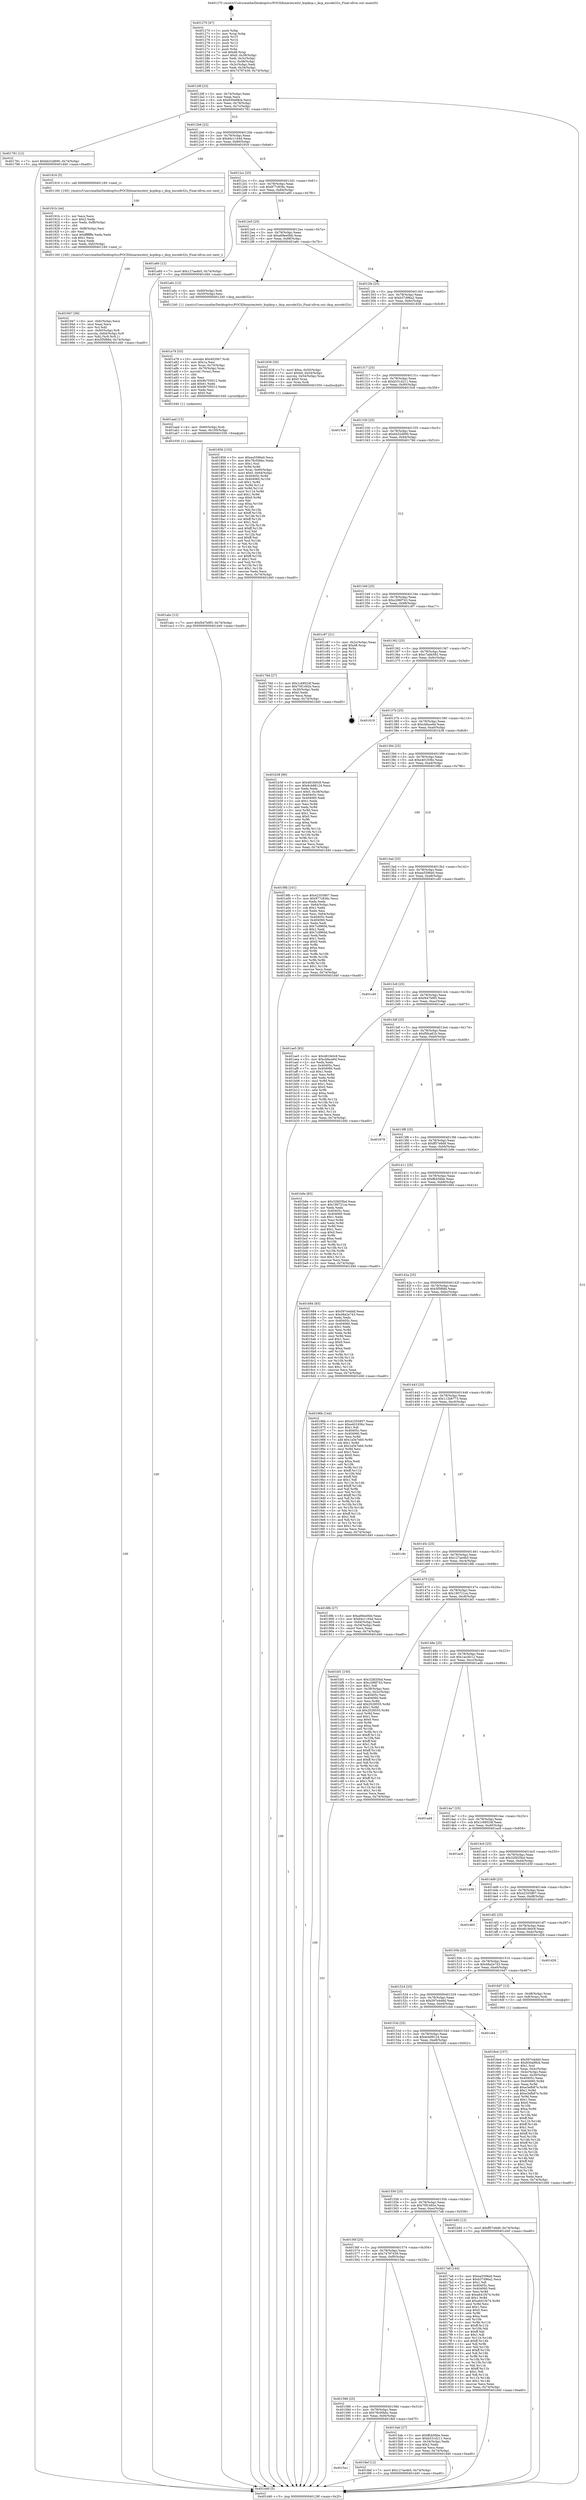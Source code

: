 digraph "0x401270" {
  label = "0x401270 (/mnt/c/Users/mathe/Desktop/tcc/POCII/binaries/extr_kcpikcp.c_ikcp_encode32u_Final-ollvm.out::main(0))"
  labelloc = "t"
  node[shape=record]

  Entry [label="",width=0.3,height=0.3,shape=circle,fillcolor=black,style=filled]
  "0x40129f" [label="{
     0x40129f [23]\l
     | [instrs]\l
     &nbsp;&nbsp;0x40129f \<+3\>: mov -0x74(%rbp),%eax\l
     &nbsp;&nbsp;0x4012a2 \<+2\>: mov %eax,%ecx\l
     &nbsp;&nbsp;0x4012a4 \<+6\>: sub $0x830a99cb,%ecx\l
     &nbsp;&nbsp;0x4012aa \<+3\>: mov %eax,-0x78(%rbp)\l
     &nbsp;&nbsp;0x4012ad \<+3\>: mov %ecx,-0x7c(%rbp)\l
     &nbsp;&nbsp;0x4012b0 \<+6\>: je 0000000000401781 \<main+0x511\>\l
  }"]
  "0x401781" [label="{
     0x401781 [12]\l
     | [instrs]\l
     &nbsp;&nbsp;0x401781 \<+7\>: movl $0xbb32d690,-0x74(%rbp)\l
     &nbsp;&nbsp;0x401788 \<+5\>: jmp 0000000000401d40 \<main+0xad0\>\l
  }"]
  "0x4012b6" [label="{
     0x4012b6 [22]\l
     | [instrs]\l
     &nbsp;&nbsp;0x4012b6 \<+5\>: jmp 00000000004012bb \<main+0x4b\>\l
     &nbsp;&nbsp;0x4012bb \<+3\>: mov -0x78(%rbp),%eax\l
     &nbsp;&nbsp;0x4012be \<+5\>: sub $0x84c1164d,%eax\l
     &nbsp;&nbsp;0x4012c3 \<+3\>: mov %eax,-0x80(%rbp)\l
     &nbsp;&nbsp;0x4012c6 \<+6\>: je 0000000000401916 \<main+0x6a6\>\l
  }"]
  Exit [label="",width=0.3,height=0.3,shape=circle,fillcolor=black,style=filled,peripheries=2]
  "0x401916" [label="{
     0x401916 [5]\l
     | [instrs]\l
     &nbsp;&nbsp;0x401916 \<+5\>: call 0000000000401160 \<next_i\>\l
     | [calls]\l
     &nbsp;&nbsp;0x401160 \{100\} (/mnt/c/Users/mathe/Desktop/tcc/POCII/binaries/extr_kcpikcp.c_ikcp_encode32u_Final-ollvm.out::next_i)\l
  }"]
  "0x4012cc" [label="{
     0x4012cc [25]\l
     | [instrs]\l
     &nbsp;&nbsp;0x4012cc \<+5\>: jmp 00000000004012d1 \<main+0x61\>\l
     &nbsp;&nbsp;0x4012d1 \<+3\>: mov -0x78(%rbp),%eax\l
     &nbsp;&nbsp;0x4012d4 \<+5\>: sub $0x977c836c,%eax\l
     &nbsp;&nbsp;0x4012d9 \<+6\>: mov %eax,-0x84(%rbp)\l
     &nbsp;&nbsp;0x4012df \<+6\>: je 0000000000401a60 \<main+0x7f0\>\l
  }"]
  "0x401abc" [label="{
     0x401abc [12]\l
     | [instrs]\l
     &nbsp;&nbsp;0x401abc \<+7\>: movl $0xf447b9f3,-0x74(%rbp)\l
     &nbsp;&nbsp;0x401ac3 \<+5\>: jmp 0000000000401d40 \<main+0xad0\>\l
  }"]
  "0x401a60" [label="{
     0x401a60 [12]\l
     | [instrs]\l
     &nbsp;&nbsp;0x401a60 \<+7\>: movl $0x127ae4b5,-0x74(%rbp)\l
     &nbsp;&nbsp;0x401a67 \<+5\>: jmp 0000000000401d40 \<main+0xad0\>\l
  }"]
  "0x4012e5" [label="{
     0x4012e5 [25]\l
     | [instrs]\l
     &nbsp;&nbsp;0x4012e5 \<+5\>: jmp 00000000004012ea \<main+0x7a\>\l
     &nbsp;&nbsp;0x4012ea \<+3\>: mov -0x78(%rbp),%eax\l
     &nbsp;&nbsp;0x4012ed \<+5\>: sub $0xa69ee0bb,%eax\l
     &nbsp;&nbsp;0x4012f2 \<+6\>: mov %eax,-0x88(%rbp)\l
     &nbsp;&nbsp;0x4012f8 \<+6\>: je 0000000000401a6c \<main+0x7fc\>\l
  }"]
  "0x401aad" [label="{
     0x401aad [15]\l
     | [instrs]\l
     &nbsp;&nbsp;0x401aad \<+4\>: mov -0x60(%rbp),%rdi\l
     &nbsp;&nbsp;0x401ab1 \<+6\>: mov %eax,-0x100(%rbp)\l
     &nbsp;&nbsp;0x401ab7 \<+5\>: call 0000000000401030 \<free@plt\>\l
     | [calls]\l
     &nbsp;&nbsp;0x401030 \{1\} (unknown)\l
  }"]
  "0x401a6c" [label="{
     0x401a6c [12]\l
     | [instrs]\l
     &nbsp;&nbsp;0x401a6c \<+4\>: mov -0x60(%rbp),%rdi\l
     &nbsp;&nbsp;0x401a70 \<+3\>: mov -0x50(%rbp),%esi\l
     &nbsp;&nbsp;0x401a73 \<+5\>: call 0000000000401240 \<ikcp_encode32u\>\l
     | [calls]\l
     &nbsp;&nbsp;0x401240 \{1\} (/mnt/c/Users/mathe/Desktop/tcc/POCII/binaries/extr_kcpikcp.c_ikcp_encode32u_Final-ollvm.out::ikcp_encode32u)\l
  }"]
  "0x4012fe" [label="{
     0x4012fe [25]\l
     | [instrs]\l
     &nbsp;&nbsp;0x4012fe \<+5\>: jmp 0000000000401303 \<main+0x93\>\l
     &nbsp;&nbsp;0x401303 \<+3\>: mov -0x78(%rbp),%eax\l
     &nbsp;&nbsp;0x401306 \<+5\>: sub $0xb37d96a2,%eax\l
     &nbsp;&nbsp;0x40130b \<+6\>: mov %eax,-0x8c(%rbp)\l
     &nbsp;&nbsp;0x401311 \<+6\>: je 0000000000401838 \<main+0x5c8\>\l
  }"]
  "0x401a78" [label="{
     0x401a78 [53]\l
     | [instrs]\l
     &nbsp;&nbsp;0x401a78 \<+10\>: movabs $0x4020b7,%rdi\l
     &nbsp;&nbsp;0x401a82 \<+5\>: mov $0x1a,%esi\l
     &nbsp;&nbsp;0x401a87 \<+4\>: mov %rax,-0x70(%rbp)\l
     &nbsp;&nbsp;0x401a8b \<+4\>: mov -0x70(%rbp),%rax\l
     &nbsp;&nbsp;0x401a8f \<+3\>: movsbl (%rax),%eax\l
     &nbsp;&nbsp;0x401a92 \<+1\>: cltd\l
     &nbsp;&nbsp;0x401a93 \<+2\>: idiv %esi\l
     &nbsp;&nbsp;0x401a95 \<+6\>: sub $0x9b705012,%edx\l
     &nbsp;&nbsp;0x401a9b \<+3\>: add $0x61,%edx\l
     &nbsp;&nbsp;0x401a9e \<+6\>: add $0x9b705012,%edx\l
     &nbsp;&nbsp;0x401aa4 \<+2\>: mov %edx,%esi\l
     &nbsp;&nbsp;0x401aa6 \<+2\>: mov $0x0,%al\l
     &nbsp;&nbsp;0x401aa8 \<+5\>: call 0000000000401040 \<printf@plt\>\l
     | [calls]\l
     &nbsp;&nbsp;0x401040 \{1\} (unknown)\l
  }"]
  "0x401838" [label="{
     0x401838 [30]\l
     | [instrs]\l
     &nbsp;&nbsp;0x401838 \<+7\>: movl $0xa,-0x50(%rbp)\l
     &nbsp;&nbsp;0x40183f \<+7\>: movl $0x64,-0x54(%rbp)\l
     &nbsp;&nbsp;0x401846 \<+4\>: movslq -0x54(%rbp),%rax\l
     &nbsp;&nbsp;0x40184a \<+4\>: shl $0x0,%rax\l
     &nbsp;&nbsp;0x40184e \<+3\>: mov %rax,%rdi\l
     &nbsp;&nbsp;0x401851 \<+5\>: call 0000000000401050 \<malloc@plt\>\l
     | [calls]\l
     &nbsp;&nbsp;0x401050 \{1\} (unknown)\l
  }"]
  "0x401317" [label="{
     0x401317 [25]\l
     | [instrs]\l
     &nbsp;&nbsp;0x401317 \<+5\>: jmp 000000000040131c \<main+0xac\>\l
     &nbsp;&nbsp;0x40131c \<+3\>: mov -0x78(%rbp),%eax\l
     &nbsp;&nbsp;0x40131f \<+5\>: sub $0xb531d211,%eax\l
     &nbsp;&nbsp;0x401324 \<+6\>: mov %eax,-0x90(%rbp)\l
     &nbsp;&nbsp;0x40132a \<+6\>: je 00000000004015c6 \<main+0x356\>\l
  }"]
  "0x401947" [label="{
     0x401947 [36]\l
     | [instrs]\l
     &nbsp;&nbsp;0x401947 \<+6\>: mov -0xfc(%rbp),%ecx\l
     &nbsp;&nbsp;0x40194d \<+3\>: imul %eax,%ecx\l
     &nbsp;&nbsp;0x401950 \<+3\>: mov %cl,%dil\l
     &nbsp;&nbsp;0x401953 \<+4\>: mov -0x60(%rbp),%r8\l
     &nbsp;&nbsp;0x401957 \<+4\>: movslq -0x64(%rbp),%r9\l
     &nbsp;&nbsp;0x40195b \<+4\>: mov %dil,(%r8,%r9,1)\l
     &nbsp;&nbsp;0x40195f \<+7\>: movl $0x5f5f68d,-0x74(%rbp)\l
     &nbsp;&nbsp;0x401966 \<+5\>: jmp 0000000000401d40 \<main+0xad0\>\l
  }"]
  "0x4015c6" [label="{
     0x4015c6\l
  }", style=dashed]
  "0x401330" [label="{
     0x401330 [25]\l
     | [instrs]\l
     &nbsp;&nbsp;0x401330 \<+5\>: jmp 0000000000401335 \<main+0xc5\>\l
     &nbsp;&nbsp;0x401335 \<+3\>: mov -0x78(%rbp),%eax\l
     &nbsp;&nbsp;0x401338 \<+5\>: sub $0xbb32d690,%eax\l
     &nbsp;&nbsp;0x40133d \<+6\>: mov %eax,-0x94(%rbp)\l
     &nbsp;&nbsp;0x401343 \<+6\>: je 000000000040178d \<main+0x51d\>\l
  }"]
  "0x40191b" [label="{
     0x40191b [44]\l
     | [instrs]\l
     &nbsp;&nbsp;0x40191b \<+2\>: xor %ecx,%ecx\l
     &nbsp;&nbsp;0x40191d \<+5\>: mov $0x2,%edx\l
     &nbsp;&nbsp;0x401922 \<+6\>: mov %edx,-0xf8(%rbp)\l
     &nbsp;&nbsp;0x401928 \<+1\>: cltd\l
     &nbsp;&nbsp;0x401929 \<+6\>: mov -0xf8(%rbp),%esi\l
     &nbsp;&nbsp;0x40192f \<+2\>: idiv %esi\l
     &nbsp;&nbsp;0x401931 \<+6\>: imul $0xfffffffe,%edx,%edx\l
     &nbsp;&nbsp;0x401937 \<+3\>: sub $0x1,%ecx\l
     &nbsp;&nbsp;0x40193a \<+2\>: sub %ecx,%edx\l
     &nbsp;&nbsp;0x40193c \<+6\>: mov %edx,-0xfc(%rbp)\l
     &nbsp;&nbsp;0x401942 \<+5\>: call 0000000000401160 \<next_i\>\l
     | [calls]\l
     &nbsp;&nbsp;0x401160 \{100\} (/mnt/c/Users/mathe/Desktop/tcc/POCII/binaries/extr_kcpikcp.c_ikcp_encode32u_Final-ollvm.out::next_i)\l
  }"]
  "0x40178d" [label="{
     0x40178d [27]\l
     | [instrs]\l
     &nbsp;&nbsp;0x40178d \<+5\>: mov $0x1c68024f,%eax\l
     &nbsp;&nbsp;0x401792 \<+5\>: mov $0x70f1492e,%ecx\l
     &nbsp;&nbsp;0x401797 \<+3\>: mov -0x30(%rbp),%edx\l
     &nbsp;&nbsp;0x40179a \<+3\>: cmp $0x0,%edx\l
     &nbsp;&nbsp;0x40179d \<+3\>: cmove %ecx,%eax\l
     &nbsp;&nbsp;0x4017a0 \<+3\>: mov %eax,-0x74(%rbp)\l
     &nbsp;&nbsp;0x4017a3 \<+5\>: jmp 0000000000401d40 \<main+0xad0\>\l
  }"]
  "0x401349" [label="{
     0x401349 [25]\l
     | [instrs]\l
     &nbsp;&nbsp;0x401349 \<+5\>: jmp 000000000040134e \<main+0xde\>\l
     &nbsp;&nbsp;0x40134e \<+3\>: mov -0x78(%rbp),%eax\l
     &nbsp;&nbsp;0x401351 \<+5\>: sub $0xc286f743,%eax\l
     &nbsp;&nbsp;0x401356 \<+6\>: mov %eax,-0x98(%rbp)\l
     &nbsp;&nbsp;0x40135c \<+6\>: je 0000000000401c87 \<main+0xa17\>\l
  }"]
  "0x4015a1" [label="{
     0x4015a1\l
  }", style=dashed]
  "0x401c87" [label="{
     0x401c87 [21]\l
     | [instrs]\l
     &nbsp;&nbsp;0x401c87 \<+3\>: mov -0x2c(%rbp),%eax\l
     &nbsp;&nbsp;0x401c8a \<+7\>: add $0xd8,%rsp\l
     &nbsp;&nbsp;0x401c91 \<+1\>: pop %rbx\l
     &nbsp;&nbsp;0x401c92 \<+2\>: pop %r12\l
     &nbsp;&nbsp;0x401c94 \<+2\>: pop %r13\l
     &nbsp;&nbsp;0x401c96 \<+2\>: pop %r14\l
     &nbsp;&nbsp;0x401c98 \<+2\>: pop %r15\l
     &nbsp;&nbsp;0x401c9a \<+1\>: pop %rbp\l
     &nbsp;&nbsp;0x401c9b \<+1\>: ret\l
  }"]
  "0x401362" [label="{
     0x401362 [25]\l
     | [instrs]\l
     &nbsp;&nbsp;0x401362 \<+5\>: jmp 0000000000401367 \<main+0xf7\>\l
     &nbsp;&nbsp;0x401367 \<+3\>: mov -0x78(%rbp),%eax\l
     &nbsp;&nbsp;0x40136a \<+5\>: sub $0xc7abb592,%eax\l
     &nbsp;&nbsp;0x40136f \<+6\>: mov %eax,-0x9c(%rbp)\l
     &nbsp;&nbsp;0x401375 \<+6\>: je 0000000000401619 \<main+0x3a9\>\l
  }"]
  "0x4018ef" [label="{
     0x4018ef [12]\l
     | [instrs]\l
     &nbsp;&nbsp;0x4018ef \<+7\>: movl $0x127ae4b5,-0x74(%rbp)\l
     &nbsp;&nbsp;0x4018f6 \<+5\>: jmp 0000000000401d40 \<main+0xad0\>\l
  }"]
  "0x401619" [label="{
     0x401619\l
  }", style=dashed]
  "0x40137b" [label="{
     0x40137b [25]\l
     | [instrs]\l
     &nbsp;&nbsp;0x40137b \<+5\>: jmp 0000000000401380 \<main+0x110\>\l
     &nbsp;&nbsp;0x401380 \<+3\>: mov -0x78(%rbp),%eax\l
     &nbsp;&nbsp;0x401383 \<+5\>: sub $0xcbface6d,%eax\l
     &nbsp;&nbsp;0x401388 \<+6\>: mov %eax,-0xa0(%rbp)\l
     &nbsp;&nbsp;0x40138e \<+6\>: je 0000000000401b38 \<main+0x8c8\>\l
  }"]
  "0x401856" [label="{
     0x401856 [153]\l
     | [instrs]\l
     &nbsp;&nbsp;0x401856 \<+5\>: mov $0xea5596a0,%ecx\l
     &nbsp;&nbsp;0x40185b \<+5\>: mov $0x78c00bbc,%edx\l
     &nbsp;&nbsp;0x401860 \<+3\>: mov $0x1,%sil\l
     &nbsp;&nbsp;0x401863 \<+3\>: xor %r8d,%r8d\l
     &nbsp;&nbsp;0x401866 \<+4\>: mov %rax,-0x60(%rbp)\l
     &nbsp;&nbsp;0x40186a \<+7\>: movl $0x0,-0x64(%rbp)\l
     &nbsp;&nbsp;0x401871 \<+8\>: mov 0x40405c,%r9d\l
     &nbsp;&nbsp;0x401879 \<+8\>: mov 0x404060,%r10d\l
     &nbsp;&nbsp;0x401881 \<+4\>: sub $0x1,%r8d\l
     &nbsp;&nbsp;0x401885 \<+3\>: mov %r9d,%r11d\l
     &nbsp;&nbsp;0x401888 \<+3\>: add %r8d,%r11d\l
     &nbsp;&nbsp;0x40188b \<+4\>: imul %r11d,%r9d\l
     &nbsp;&nbsp;0x40188f \<+4\>: and $0x1,%r9d\l
     &nbsp;&nbsp;0x401893 \<+4\>: cmp $0x0,%r9d\l
     &nbsp;&nbsp;0x401897 \<+3\>: sete %bl\l
     &nbsp;&nbsp;0x40189a \<+4\>: cmp $0xa,%r10d\l
     &nbsp;&nbsp;0x40189e \<+4\>: setl %r14b\l
     &nbsp;&nbsp;0x4018a2 \<+3\>: mov %bl,%r15b\l
     &nbsp;&nbsp;0x4018a5 \<+4\>: xor $0xff,%r15b\l
     &nbsp;&nbsp;0x4018a9 \<+3\>: mov %r14b,%r12b\l
     &nbsp;&nbsp;0x4018ac \<+4\>: xor $0xff,%r12b\l
     &nbsp;&nbsp;0x4018b0 \<+4\>: xor $0x1,%sil\l
     &nbsp;&nbsp;0x4018b4 \<+3\>: mov %r15b,%r13b\l
     &nbsp;&nbsp;0x4018b7 \<+4\>: and $0xff,%r13b\l
     &nbsp;&nbsp;0x4018bb \<+3\>: and %sil,%bl\l
     &nbsp;&nbsp;0x4018be \<+3\>: mov %r12b,%al\l
     &nbsp;&nbsp;0x4018c1 \<+2\>: and $0xff,%al\l
     &nbsp;&nbsp;0x4018c3 \<+3\>: and %sil,%r14b\l
     &nbsp;&nbsp;0x4018c6 \<+3\>: or %bl,%r13b\l
     &nbsp;&nbsp;0x4018c9 \<+3\>: or %r14b,%al\l
     &nbsp;&nbsp;0x4018cc \<+3\>: xor %al,%r13b\l
     &nbsp;&nbsp;0x4018cf \<+3\>: or %r12b,%r15b\l
     &nbsp;&nbsp;0x4018d2 \<+4\>: xor $0xff,%r15b\l
     &nbsp;&nbsp;0x4018d6 \<+4\>: or $0x1,%sil\l
     &nbsp;&nbsp;0x4018da \<+3\>: and %sil,%r15b\l
     &nbsp;&nbsp;0x4018dd \<+3\>: or %r15b,%r13b\l
     &nbsp;&nbsp;0x4018e0 \<+4\>: test $0x1,%r13b\l
     &nbsp;&nbsp;0x4018e4 \<+3\>: cmovne %edx,%ecx\l
     &nbsp;&nbsp;0x4018e7 \<+3\>: mov %ecx,-0x74(%rbp)\l
     &nbsp;&nbsp;0x4018ea \<+5\>: jmp 0000000000401d40 \<main+0xad0\>\l
  }"]
  "0x401b38" [label="{
     0x401b38 [90]\l
     | [instrs]\l
     &nbsp;&nbsp;0x401b38 \<+5\>: mov $0x481fe0c8,%eax\l
     &nbsp;&nbsp;0x401b3d \<+5\>: mov $0x6cb88124,%ecx\l
     &nbsp;&nbsp;0x401b42 \<+2\>: xor %edx,%edx\l
     &nbsp;&nbsp;0x401b44 \<+7\>: movl $0x0,-0x38(%rbp)\l
     &nbsp;&nbsp;0x401b4b \<+7\>: mov 0x40405c,%esi\l
     &nbsp;&nbsp;0x401b52 \<+7\>: mov 0x404060,%edi\l
     &nbsp;&nbsp;0x401b59 \<+3\>: sub $0x1,%edx\l
     &nbsp;&nbsp;0x401b5c \<+3\>: mov %esi,%r8d\l
     &nbsp;&nbsp;0x401b5f \<+3\>: add %edx,%r8d\l
     &nbsp;&nbsp;0x401b62 \<+4\>: imul %r8d,%esi\l
     &nbsp;&nbsp;0x401b66 \<+3\>: and $0x1,%esi\l
     &nbsp;&nbsp;0x401b69 \<+3\>: cmp $0x0,%esi\l
     &nbsp;&nbsp;0x401b6c \<+4\>: sete %r9b\l
     &nbsp;&nbsp;0x401b70 \<+3\>: cmp $0xa,%edi\l
     &nbsp;&nbsp;0x401b73 \<+4\>: setl %r10b\l
     &nbsp;&nbsp;0x401b77 \<+3\>: mov %r9b,%r11b\l
     &nbsp;&nbsp;0x401b7a \<+3\>: and %r10b,%r11b\l
     &nbsp;&nbsp;0x401b7d \<+3\>: xor %r10b,%r9b\l
     &nbsp;&nbsp;0x401b80 \<+3\>: or %r9b,%r11b\l
     &nbsp;&nbsp;0x401b83 \<+4\>: test $0x1,%r11b\l
     &nbsp;&nbsp;0x401b87 \<+3\>: cmovne %ecx,%eax\l
     &nbsp;&nbsp;0x401b8a \<+3\>: mov %eax,-0x74(%rbp)\l
     &nbsp;&nbsp;0x401b8d \<+5\>: jmp 0000000000401d40 \<main+0xad0\>\l
  }"]
  "0x401394" [label="{
     0x401394 [25]\l
     | [instrs]\l
     &nbsp;&nbsp;0x401394 \<+5\>: jmp 0000000000401399 \<main+0x129\>\l
     &nbsp;&nbsp;0x401399 \<+3\>: mov -0x78(%rbp),%eax\l
     &nbsp;&nbsp;0x40139c \<+5\>: sub $0xe401936c,%eax\l
     &nbsp;&nbsp;0x4013a1 \<+6\>: mov %eax,-0xa4(%rbp)\l
     &nbsp;&nbsp;0x4013a7 \<+6\>: je 00000000004019fb \<main+0x78b\>\l
  }"]
  "0x4016e4" [label="{
     0x4016e4 [157]\l
     | [instrs]\l
     &nbsp;&nbsp;0x4016e4 \<+5\>: mov $0x597e4ddd,%ecx\l
     &nbsp;&nbsp;0x4016e9 \<+5\>: mov $0x830a99cb,%edx\l
     &nbsp;&nbsp;0x4016ee \<+3\>: mov $0x1,%sil\l
     &nbsp;&nbsp;0x4016f1 \<+3\>: mov %eax,-0x4c(%rbp)\l
     &nbsp;&nbsp;0x4016f4 \<+3\>: mov -0x4c(%rbp),%eax\l
     &nbsp;&nbsp;0x4016f7 \<+3\>: mov %eax,-0x30(%rbp)\l
     &nbsp;&nbsp;0x4016fa \<+7\>: mov 0x40405c,%eax\l
     &nbsp;&nbsp;0x401701 \<+8\>: mov 0x404060,%r8d\l
     &nbsp;&nbsp;0x401709 \<+3\>: mov %eax,%r9d\l
     &nbsp;&nbsp;0x40170c \<+7\>: add $0xe3efb87e,%r9d\l
     &nbsp;&nbsp;0x401713 \<+4\>: sub $0x1,%r9d\l
     &nbsp;&nbsp;0x401717 \<+7\>: sub $0xe3efb87e,%r9d\l
     &nbsp;&nbsp;0x40171e \<+4\>: imul %r9d,%eax\l
     &nbsp;&nbsp;0x401722 \<+3\>: and $0x1,%eax\l
     &nbsp;&nbsp;0x401725 \<+3\>: cmp $0x0,%eax\l
     &nbsp;&nbsp;0x401728 \<+4\>: sete %r10b\l
     &nbsp;&nbsp;0x40172c \<+4\>: cmp $0xa,%r8d\l
     &nbsp;&nbsp;0x401730 \<+4\>: setl %r11b\l
     &nbsp;&nbsp;0x401734 \<+3\>: mov %r10b,%bl\l
     &nbsp;&nbsp;0x401737 \<+3\>: xor $0xff,%bl\l
     &nbsp;&nbsp;0x40173a \<+3\>: mov %r11b,%r14b\l
     &nbsp;&nbsp;0x40173d \<+4\>: xor $0xff,%r14b\l
     &nbsp;&nbsp;0x401741 \<+4\>: xor $0x1,%sil\l
     &nbsp;&nbsp;0x401745 \<+3\>: mov %bl,%r15b\l
     &nbsp;&nbsp;0x401748 \<+4\>: and $0xff,%r15b\l
     &nbsp;&nbsp;0x40174c \<+3\>: and %sil,%r10b\l
     &nbsp;&nbsp;0x40174f \<+3\>: mov %r14b,%r12b\l
     &nbsp;&nbsp;0x401752 \<+4\>: and $0xff,%r12b\l
     &nbsp;&nbsp;0x401756 \<+3\>: and %sil,%r11b\l
     &nbsp;&nbsp;0x401759 \<+3\>: or %r10b,%r15b\l
     &nbsp;&nbsp;0x40175c \<+3\>: or %r11b,%r12b\l
     &nbsp;&nbsp;0x40175f \<+3\>: xor %r12b,%r15b\l
     &nbsp;&nbsp;0x401762 \<+3\>: or %r14b,%bl\l
     &nbsp;&nbsp;0x401765 \<+3\>: xor $0xff,%bl\l
     &nbsp;&nbsp;0x401768 \<+4\>: or $0x1,%sil\l
     &nbsp;&nbsp;0x40176c \<+3\>: and %sil,%bl\l
     &nbsp;&nbsp;0x40176f \<+3\>: or %bl,%r15b\l
     &nbsp;&nbsp;0x401772 \<+4\>: test $0x1,%r15b\l
     &nbsp;&nbsp;0x401776 \<+3\>: cmovne %edx,%ecx\l
     &nbsp;&nbsp;0x401779 \<+3\>: mov %ecx,-0x74(%rbp)\l
     &nbsp;&nbsp;0x40177c \<+5\>: jmp 0000000000401d40 \<main+0xad0\>\l
  }"]
  "0x4019fb" [label="{
     0x4019fb [101]\l
     | [instrs]\l
     &nbsp;&nbsp;0x4019fb \<+5\>: mov $0x42355807,%eax\l
     &nbsp;&nbsp;0x401a00 \<+5\>: mov $0x977c836c,%ecx\l
     &nbsp;&nbsp;0x401a05 \<+2\>: xor %edx,%edx\l
     &nbsp;&nbsp;0x401a07 \<+3\>: mov -0x64(%rbp),%esi\l
     &nbsp;&nbsp;0x401a0a \<+3\>: sub $0x1,%edx\l
     &nbsp;&nbsp;0x401a0d \<+2\>: sub %edx,%esi\l
     &nbsp;&nbsp;0x401a0f \<+3\>: mov %esi,-0x64(%rbp)\l
     &nbsp;&nbsp;0x401a12 \<+7\>: mov 0x40405c,%edx\l
     &nbsp;&nbsp;0x401a19 \<+7\>: mov 0x404060,%esi\l
     &nbsp;&nbsp;0x401a20 \<+2\>: mov %edx,%edi\l
     &nbsp;&nbsp;0x401a22 \<+6\>: sub $0x7cd960d,%edi\l
     &nbsp;&nbsp;0x401a28 \<+3\>: sub $0x1,%edi\l
     &nbsp;&nbsp;0x401a2b \<+6\>: add $0x7cd960d,%edi\l
     &nbsp;&nbsp;0x401a31 \<+3\>: imul %edi,%edx\l
     &nbsp;&nbsp;0x401a34 \<+3\>: and $0x1,%edx\l
     &nbsp;&nbsp;0x401a37 \<+3\>: cmp $0x0,%edx\l
     &nbsp;&nbsp;0x401a3a \<+4\>: sete %r8b\l
     &nbsp;&nbsp;0x401a3e \<+3\>: cmp $0xa,%esi\l
     &nbsp;&nbsp;0x401a41 \<+4\>: setl %r9b\l
     &nbsp;&nbsp;0x401a45 \<+3\>: mov %r8b,%r10b\l
     &nbsp;&nbsp;0x401a48 \<+3\>: and %r9b,%r10b\l
     &nbsp;&nbsp;0x401a4b \<+3\>: xor %r9b,%r8b\l
     &nbsp;&nbsp;0x401a4e \<+3\>: or %r8b,%r10b\l
     &nbsp;&nbsp;0x401a51 \<+4\>: test $0x1,%r10b\l
     &nbsp;&nbsp;0x401a55 \<+3\>: cmovne %ecx,%eax\l
     &nbsp;&nbsp;0x401a58 \<+3\>: mov %eax,-0x74(%rbp)\l
     &nbsp;&nbsp;0x401a5b \<+5\>: jmp 0000000000401d40 \<main+0xad0\>\l
  }"]
  "0x4013ad" [label="{
     0x4013ad [25]\l
     | [instrs]\l
     &nbsp;&nbsp;0x4013ad \<+5\>: jmp 00000000004013b2 \<main+0x142\>\l
     &nbsp;&nbsp;0x4013b2 \<+3\>: mov -0x78(%rbp),%eax\l
     &nbsp;&nbsp;0x4013b5 \<+5\>: sub $0xea5596a0,%eax\l
     &nbsp;&nbsp;0x4013ba \<+6\>: mov %eax,-0xa8(%rbp)\l
     &nbsp;&nbsp;0x4013c0 \<+6\>: je 0000000000401cd0 \<main+0xa60\>\l
  }"]
  "0x401270" [label="{
     0x401270 [47]\l
     | [instrs]\l
     &nbsp;&nbsp;0x401270 \<+1\>: push %rbp\l
     &nbsp;&nbsp;0x401271 \<+3\>: mov %rsp,%rbp\l
     &nbsp;&nbsp;0x401274 \<+2\>: push %r15\l
     &nbsp;&nbsp;0x401276 \<+2\>: push %r14\l
     &nbsp;&nbsp;0x401278 \<+2\>: push %r13\l
     &nbsp;&nbsp;0x40127a \<+2\>: push %r12\l
     &nbsp;&nbsp;0x40127c \<+1\>: push %rbx\l
     &nbsp;&nbsp;0x40127d \<+7\>: sub $0xd8,%rsp\l
     &nbsp;&nbsp;0x401284 \<+7\>: movl $0x0,-0x38(%rbp)\l
     &nbsp;&nbsp;0x40128b \<+3\>: mov %edi,-0x3c(%rbp)\l
     &nbsp;&nbsp;0x40128e \<+4\>: mov %rsi,-0x48(%rbp)\l
     &nbsp;&nbsp;0x401292 \<+3\>: mov -0x3c(%rbp),%edi\l
     &nbsp;&nbsp;0x401295 \<+3\>: mov %edi,-0x34(%rbp)\l
     &nbsp;&nbsp;0x401298 \<+7\>: movl $0x74797439,-0x74(%rbp)\l
  }"]
  "0x401cd0" [label="{
     0x401cd0\l
  }", style=dashed]
  "0x4013c6" [label="{
     0x4013c6 [25]\l
     | [instrs]\l
     &nbsp;&nbsp;0x4013c6 \<+5\>: jmp 00000000004013cb \<main+0x15b\>\l
     &nbsp;&nbsp;0x4013cb \<+3\>: mov -0x78(%rbp),%eax\l
     &nbsp;&nbsp;0x4013ce \<+5\>: sub $0xf447b9f3,%eax\l
     &nbsp;&nbsp;0x4013d3 \<+6\>: mov %eax,-0xac(%rbp)\l
     &nbsp;&nbsp;0x4013d9 \<+6\>: je 0000000000401ae5 \<main+0x875\>\l
  }"]
  "0x401d40" [label="{
     0x401d40 [5]\l
     | [instrs]\l
     &nbsp;&nbsp;0x401d40 \<+5\>: jmp 000000000040129f \<main+0x2f\>\l
  }"]
  "0x401ae5" [label="{
     0x401ae5 [83]\l
     | [instrs]\l
     &nbsp;&nbsp;0x401ae5 \<+5\>: mov $0x481fe0c8,%eax\l
     &nbsp;&nbsp;0x401aea \<+5\>: mov $0xcbface6d,%ecx\l
     &nbsp;&nbsp;0x401aef \<+2\>: xor %edx,%edx\l
     &nbsp;&nbsp;0x401af1 \<+7\>: mov 0x40405c,%esi\l
     &nbsp;&nbsp;0x401af8 \<+7\>: mov 0x404060,%edi\l
     &nbsp;&nbsp;0x401aff \<+3\>: sub $0x1,%edx\l
     &nbsp;&nbsp;0x401b02 \<+3\>: mov %esi,%r8d\l
     &nbsp;&nbsp;0x401b05 \<+3\>: add %edx,%r8d\l
     &nbsp;&nbsp;0x401b08 \<+4\>: imul %r8d,%esi\l
     &nbsp;&nbsp;0x401b0c \<+3\>: and $0x1,%esi\l
     &nbsp;&nbsp;0x401b0f \<+3\>: cmp $0x0,%esi\l
     &nbsp;&nbsp;0x401b12 \<+4\>: sete %r9b\l
     &nbsp;&nbsp;0x401b16 \<+3\>: cmp $0xa,%edi\l
     &nbsp;&nbsp;0x401b19 \<+4\>: setl %r10b\l
     &nbsp;&nbsp;0x401b1d \<+3\>: mov %r9b,%r11b\l
     &nbsp;&nbsp;0x401b20 \<+3\>: and %r10b,%r11b\l
     &nbsp;&nbsp;0x401b23 \<+3\>: xor %r10b,%r9b\l
     &nbsp;&nbsp;0x401b26 \<+3\>: or %r9b,%r11b\l
     &nbsp;&nbsp;0x401b29 \<+4\>: test $0x1,%r11b\l
     &nbsp;&nbsp;0x401b2d \<+3\>: cmovne %ecx,%eax\l
     &nbsp;&nbsp;0x401b30 \<+3\>: mov %eax,-0x74(%rbp)\l
     &nbsp;&nbsp;0x401b33 \<+5\>: jmp 0000000000401d40 \<main+0xad0\>\l
  }"]
  "0x4013df" [label="{
     0x4013df [25]\l
     | [instrs]\l
     &nbsp;&nbsp;0x4013df \<+5\>: jmp 00000000004013e4 \<main+0x174\>\l
     &nbsp;&nbsp;0x4013e4 \<+3\>: mov -0x78(%rbp),%eax\l
     &nbsp;&nbsp;0x4013e7 \<+5\>: sub $0xf5fca81b,%eax\l
     &nbsp;&nbsp;0x4013ec \<+6\>: mov %eax,-0xb0(%rbp)\l
     &nbsp;&nbsp;0x4013f2 \<+6\>: je 0000000000401678 \<main+0x408\>\l
  }"]
  "0x401588" [label="{
     0x401588 [25]\l
     | [instrs]\l
     &nbsp;&nbsp;0x401588 \<+5\>: jmp 000000000040158d \<main+0x31d\>\l
     &nbsp;&nbsp;0x40158d \<+3\>: mov -0x78(%rbp),%eax\l
     &nbsp;&nbsp;0x401590 \<+5\>: sub $0x78c00bbc,%eax\l
     &nbsp;&nbsp;0x401595 \<+6\>: mov %eax,-0xf4(%rbp)\l
     &nbsp;&nbsp;0x40159b \<+6\>: je 00000000004018ef \<main+0x67f\>\l
  }"]
  "0x401678" [label="{
     0x401678\l
  }", style=dashed]
  "0x4013f8" [label="{
     0x4013f8 [25]\l
     | [instrs]\l
     &nbsp;&nbsp;0x4013f8 \<+5\>: jmp 00000000004013fd \<main+0x18d\>\l
     &nbsp;&nbsp;0x4013fd \<+3\>: mov -0x78(%rbp),%eax\l
     &nbsp;&nbsp;0x401400 \<+5\>: sub $0xff57e9d9,%eax\l
     &nbsp;&nbsp;0x401405 \<+6\>: mov %eax,-0xb4(%rbp)\l
     &nbsp;&nbsp;0x40140b \<+6\>: je 0000000000401b9e \<main+0x92e\>\l
  }"]
  "0x4015ab" [label="{
     0x4015ab [27]\l
     | [instrs]\l
     &nbsp;&nbsp;0x4015ab \<+5\>: mov $0xffcb56be,%eax\l
     &nbsp;&nbsp;0x4015b0 \<+5\>: mov $0xb531d211,%ecx\l
     &nbsp;&nbsp;0x4015b5 \<+3\>: mov -0x34(%rbp),%edx\l
     &nbsp;&nbsp;0x4015b8 \<+3\>: cmp $0x2,%edx\l
     &nbsp;&nbsp;0x4015bb \<+3\>: cmovne %ecx,%eax\l
     &nbsp;&nbsp;0x4015be \<+3\>: mov %eax,-0x74(%rbp)\l
     &nbsp;&nbsp;0x4015c1 \<+5\>: jmp 0000000000401d40 \<main+0xad0\>\l
  }"]
  "0x401b9e" [label="{
     0x401b9e [83]\l
     | [instrs]\l
     &nbsp;&nbsp;0x401b9e \<+5\>: mov $0x32fd35bd,%eax\l
     &nbsp;&nbsp;0x401ba3 \<+5\>: mov $0x190721ce,%ecx\l
     &nbsp;&nbsp;0x401ba8 \<+2\>: xor %edx,%edx\l
     &nbsp;&nbsp;0x401baa \<+7\>: mov 0x40405c,%esi\l
     &nbsp;&nbsp;0x401bb1 \<+7\>: mov 0x404060,%edi\l
     &nbsp;&nbsp;0x401bb8 \<+3\>: sub $0x1,%edx\l
     &nbsp;&nbsp;0x401bbb \<+3\>: mov %esi,%r8d\l
     &nbsp;&nbsp;0x401bbe \<+3\>: add %edx,%r8d\l
     &nbsp;&nbsp;0x401bc1 \<+4\>: imul %r8d,%esi\l
     &nbsp;&nbsp;0x401bc5 \<+3\>: and $0x1,%esi\l
     &nbsp;&nbsp;0x401bc8 \<+3\>: cmp $0x0,%esi\l
     &nbsp;&nbsp;0x401bcb \<+4\>: sete %r9b\l
     &nbsp;&nbsp;0x401bcf \<+3\>: cmp $0xa,%edi\l
     &nbsp;&nbsp;0x401bd2 \<+4\>: setl %r10b\l
     &nbsp;&nbsp;0x401bd6 \<+3\>: mov %r9b,%r11b\l
     &nbsp;&nbsp;0x401bd9 \<+3\>: and %r10b,%r11b\l
     &nbsp;&nbsp;0x401bdc \<+3\>: xor %r10b,%r9b\l
     &nbsp;&nbsp;0x401bdf \<+3\>: or %r9b,%r11b\l
     &nbsp;&nbsp;0x401be2 \<+4\>: test $0x1,%r11b\l
     &nbsp;&nbsp;0x401be6 \<+3\>: cmovne %ecx,%eax\l
     &nbsp;&nbsp;0x401be9 \<+3\>: mov %eax,-0x74(%rbp)\l
     &nbsp;&nbsp;0x401bec \<+5\>: jmp 0000000000401d40 \<main+0xad0\>\l
  }"]
  "0x401411" [label="{
     0x401411 [25]\l
     | [instrs]\l
     &nbsp;&nbsp;0x401411 \<+5\>: jmp 0000000000401416 \<main+0x1a6\>\l
     &nbsp;&nbsp;0x401416 \<+3\>: mov -0x78(%rbp),%eax\l
     &nbsp;&nbsp;0x401419 \<+5\>: sub $0xffcb56be,%eax\l
     &nbsp;&nbsp;0x40141e \<+6\>: mov %eax,-0xb8(%rbp)\l
     &nbsp;&nbsp;0x401424 \<+6\>: je 0000000000401684 \<main+0x414\>\l
  }"]
  "0x40156f" [label="{
     0x40156f [25]\l
     | [instrs]\l
     &nbsp;&nbsp;0x40156f \<+5\>: jmp 0000000000401574 \<main+0x304\>\l
     &nbsp;&nbsp;0x401574 \<+3\>: mov -0x78(%rbp),%eax\l
     &nbsp;&nbsp;0x401577 \<+5\>: sub $0x74797439,%eax\l
     &nbsp;&nbsp;0x40157c \<+6\>: mov %eax,-0xf0(%rbp)\l
     &nbsp;&nbsp;0x401582 \<+6\>: je 00000000004015ab \<main+0x33b\>\l
  }"]
  "0x401684" [label="{
     0x401684 [83]\l
     | [instrs]\l
     &nbsp;&nbsp;0x401684 \<+5\>: mov $0x597e4ddd,%eax\l
     &nbsp;&nbsp;0x401689 \<+5\>: mov $0x48a2e743,%ecx\l
     &nbsp;&nbsp;0x40168e \<+2\>: xor %edx,%edx\l
     &nbsp;&nbsp;0x401690 \<+7\>: mov 0x40405c,%esi\l
     &nbsp;&nbsp;0x401697 \<+7\>: mov 0x404060,%edi\l
     &nbsp;&nbsp;0x40169e \<+3\>: sub $0x1,%edx\l
     &nbsp;&nbsp;0x4016a1 \<+3\>: mov %esi,%r8d\l
     &nbsp;&nbsp;0x4016a4 \<+3\>: add %edx,%r8d\l
     &nbsp;&nbsp;0x4016a7 \<+4\>: imul %r8d,%esi\l
     &nbsp;&nbsp;0x4016ab \<+3\>: and $0x1,%esi\l
     &nbsp;&nbsp;0x4016ae \<+3\>: cmp $0x0,%esi\l
     &nbsp;&nbsp;0x4016b1 \<+4\>: sete %r9b\l
     &nbsp;&nbsp;0x4016b5 \<+3\>: cmp $0xa,%edi\l
     &nbsp;&nbsp;0x4016b8 \<+4\>: setl %r10b\l
     &nbsp;&nbsp;0x4016bc \<+3\>: mov %r9b,%r11b\l
     &nbsp;&nbsp;0x4016bf \<+3\>: and %r10b,%r11b\l
     &nbsp;&nbsp;0x4016c2 \<+3\>: xor %r10b,%r9b\l
     &nbsp;&nbsp;0x4016c5 \<+3\>: or %r9b,%r11b\l
     &nbsp;&nbsp;0x4016c8 \<+4\>: test $0x1,%r11b\l
     &nbsp;&nbsp;0x4016cc \<+3\>: cmovne %ecx,%eax\l
     &nbsp;&nbsp;0x4016cf \<+3\>: mov %eax,-0x74(%rbp)\l
     &nbsp;&nbsp;0x4016d2 \<+5\>: jmp 0000000000401d40 \<main+0xad0\>\l
  }"]
  "0x40142a" [label="{
     0x40142a [25]\l
     | [instrs]\l
     &nbsp;&nbsp;0x40142a \<+5\>: jmp 000000000040142f \<main+0x1bf\>\l
     &nbsp;&nbsp;0x40142f \<+3\>: mov -0x78(%rbp),%eax\l
     &nbsp;&nbsp;0x401432 \<+5\>: sub $0x5f5f68d,%eax\l
     &nbsp;&nbsp;0x401437 \<+6\>: mov %eax,-0xbc(%rbp)\l
     &nbsp;&nbsp;0x40143d \<+6\>: je 000000000040196b \<main+0x6fb\>\l
  }"]
  "0x4017a8" [label="{
     0x4017a8 [144]\l
     | [instrs]\l
     &nbsp;&nbsp;0x4017a8 \<+5\>: mov $0xea5596a0,%eax\l
     &nbsp;&nbsp;0x4017ad \<+5\>: mov $0xb37d96a2,%ecx\l
     &nbsp;&nbsp;0x4017b2 \<+2\>: mov $0x1,%dl\l
     &nbsp;&nbsp;0x4017b4 \<+7\>: mov 0x40405c,%esi\l
     &nbsp;&nbsp;0x4017bb \<+7\>: mov 0x404060,%edi\l
     &nbsp;&nbsp;0x4017c2 \<+3\>: mov %esi,%r8d\l
     &nbsp;&nbsp;0x4017c5 \<+7\>: sub $0xa641f474,%r8d\l
     &nbsp;&nbsp;0x4017cc \<+4\>: sub $0x1,%r8d\l
     &nbsp;&nbsp;0x4017d0 \<+7\>: add $0xa641f474,%r8d\l
     &nbsp;&nbsp;0x4017d7 \<+4\>: imul %r8d,%esi\l
     &nbsp;&nbsp;0x4017db \<+3\>: and $0x1,%esi\l
     &nbsp;&nbsp;0x4017de \<+3\>: cmp $0x0,%esi\l
     &nbsp;&nbsp;0x4017e1 \<+4\>: sete %r9b\l
     &nbsp;&nbsp;0x4017e5 \<+3\>: cmp $0xa,%edi\l
     &nbsp;&nbsp;0x4017e8 \<+4\>: setl %r10b\l
     &nbsp;&nbsp;0x4017ec \<+3\>: mov %r9b,%r11b\l
     &nbsp;&nbsp;0x4017ef \<+4\>: xor $0xff,%r11b\l
     &nbsp;&nbsp;0x4017f3 \<+3\>: mov %r10b,%bl\l
     &nbsp;&nbsp;0x4017f6 \<+3\>: xor $0xff,%bl\l
     &nbsp;&nbsp;0x4017f9 \<+3\>: xor $0x1,%dl\l
     &nbsp;&nbsp;0x4017fc \<+3\>: mov %r11b,%r14b\l
     &nbsp;&nbsp;0x4017ff \<+4\>: and $0xff,%r14b\l
     &nbsp;&nbsp;0x401803 \<+3\>: and %dl,%r9b\l
     &nbsp;&nbsp;0x401806 \<+3\>: mov %bl,%r15b\l
     &nbsp;&nbsp;0x401809 \<+4\>: and $0xff,%r15b\l
     &nbsp;&nbsp;0x40180d \<+3\>: and %dl,%r10b\l
     &nbsp;&nbsp;0x401810 \<+3\>: or %r9b,%r14b\l
     &nbsp;&nbsp;0x401813 \<+3\>: or %r10b,%r15b\l
     &nbsp;&nbsp;0x401816 \<+3\>: xor %r15b,%r14b\l
     &nbsp;&nbsp;0x401819 \<+3\>: or %bl,%r11b\l
     &nbsp;&nbsp;0x40181c \<+4\>: xor $0xff,%r11b\l
     &nbsp;&nbsp;0x401820 \<+3\>: or $0x1,%dl\l
     &nbsp;&nbsp;0x401823 \<+3\>: and %dl,%r11b\l
     &nbsp;&nbsp;0x401826 \<+3\>: or %r11b,%r14b\l
     &nbsp;&nbsp;0x401829 \<+4\>: test $0x1,%r14b\l
     &nbsp;&nbsp;0x40182d \<+3\>: cmovne %ecx,%eax\l
     &nbsp;&nbsp;0x401830 \<+3\>: mov %eax,-0x74(%rbp)\l
     &nbsp;&nbsp;0x401833 \<+5\>: jmp 0000000000401d40 \<main+0xad0\>\l
  }"]
  "0x40196b" [label="{
     0x40196b [144]\l
     | [instrs]\l
     &nbsp;&nbsp;0x40196b \<+5\>: mov $0x42355807,%eax\l
     &nbsp;&nbsp;0x401970 \<+5\>: mov $0xe401936c,%ecx\l
     &nbsp;&nbsp;0x401975 \<+2\>: mov $0x1,%dl\l
     &nbsp;&nbsp;0x401977 \<+7\>: mov 0x40405c,%esi\l
     &nbsp;&nbsp;0x40197e \<+7\>: mov 0x404060,%edi\l
     &nbsp;&nbsp;0x401985 \<+3\>: mov %esi,%r8d\l
     &nbsp;&nbsp;0x401988 \<+7\>: add $0x1a5e7eb0,%r8d\l
     &nbsp;&nbsp;0x40198f \<+4\>: sub $0x1,%r8d\l
     &nbsp;&nbsp;0x401993 \<+7\>: sub $0x1a5e7eb0,%r8d\l
     &nbsp;&nbsp;0x40199a \<+4\>: imul %r8d,%esi\l
     &nbsp;&nbsp;0x40199e \<+3\>: and $0x1,%esi\l
     &nbsp;&nbsp;0x4019a1 \<+3\>: cmp $0x0,%esi\l
     &nbsp;&nbsp;0x4019a4 \<+4\>: sete %r9b\l
     &nbsp;&nbsp;0x4019a8 \<+3\>: cmp $0xa,%edi\l
     &nbsp;&nbsp;0x4019ab \<+4\>: setl %r10b\l
     &nbsp;&nbsp;0x4019af \<+3\>: mov %r9b,%r11b\l
     &nbsp;&nbsp;0x4019b2 \<+4\>: xor $0xff,%r11b\l
     &nbsp;&nbsp;0x4019b6 \<+3\>: mov %r10b,%bl\l
     &nbsp;&nbsp;0x4019b9 \<+3\>: xor $0xff,%bl\l
     &nbsp;&nbsp;0x4019bc \<+3\>: xor $0x1,%dl\l
     &nbsp;&nbsp;0x4019bf \<+3\>: mov %r11b,%r14b\l
     &nbsp;&nbsp;0x4019c2 \<+4\>: and $0xff,%r14b\l
     &nbsp;&nbsp;0x4019c6 \<+3\>: and %dl,%r9b\l
     &nbsp;&nbsp;0x4019c9 \<+3\>: mov %bl,%r15b\l
     &nbsp;&nbsp;0x4019cc \<+4\>: and $0xff,%r15b\l
     &nbsp;&nbsp;0x4019d0 \<+3\>: and %dl,%r10b\l
     &nbsp;&nbsp;0x4019d3 \<+3\>: or %r9b,%r14b\l
     &nbsp;&nbsp;0x4019d6 \<+3\>: or %r10b,%r15b\l
     &nbsp;&nbsp;0x4019d9 \<+3\>: xor %r15b,%r14b\l
     &nbsp;&nbsp;0x4019dc \<+3\>: or %bl,%r11b\l
     &nbsp;&nbsp;0x4019df \<+4\>: xor $0xff,%r11b\l
     &nbsp;&nbsp;0x4019e3 \<+3\>: or $0x1,%dl\l
     &nbsp;&nbsp;0x4019e6 \<+3\>: and %dl,%r11b\l
     &nbsp;&nbsp;0x4019e9 \<+3\>: or %r11b,%r14b\l
     &nbsp;&nbsp;0x4019ec \<+4\>: test $0x1,%r14b\l
     &nbsp;&nbsp;0x4019f0 \<+3\>: cmovne %ecx,%eax\l
     &nbsp;&nbsp;0x4019f3 \<+3\>: mov %eax,-0x74(%rbp)\l
     &nbsp;&nbsp;0x4019f6 \<+5\>: jmp 0000000000401d40 \<main+0xad0\>\l
  }"]
  "0x401443" [label="{
     0x401443 [25]\l
     | [instrs]\l
     &nbsp;&nbsp;0x401443 \<+5\>: jmp 0000000000401448 \<main+0x1d8\>\l
     &nbsp;&nbsp;0x401448 \<+3\>: mov -0x78(%rbp),%eax\l
     &nbsp;&nbsp;0x40144b \<+5\>: sub $0x112b6773,%eax\l
     &nbsp;&nbsp;0x401450 \<+6\>: mov %eax,-0xc0(%rbp)\l
     &nbsp;&nbsp;0x401456 \<+6\>: je 0000000000401c9c \<main+0xa2c\>\l
  }"]
  "0x401556" [label="{
     0x401556 [25]\l
     | [instrs]\l
     &nbsp;&nbsp;0x401556 \<+5\>: jmp 000000000040155b \<main+0x2eb\>\l
     &nbsp;&nbsp;0x40155b \<+3\>: mov -0x78(%rbp),%eax\l
     &nbsp;&nbsp;0x40155e \<+5\>: sub $0x70f1492e,%eax\l
     &nbsp;&nbsp;0x401563 \<+6\>: mov %eax,-0xec(%rbp)\l
     &nbsp;&nbsp;0x401569 \<+6\>: je 00000000004017a8 \<main+0x538\>\l
  }"]
  "0x401c9c" [label="{
     0x401c9c\l
  }", style=dashed]
  "0x40145c" [label="{
     0x40145c [25]\l
     | [instrs]\l
     &nbsp;&nbsp;0x40145c \<+5\>: jmp 0000000000401461 \<main+0x1f1\>\l
     &nbsp;&nbsp;0x401461 \<+3\>: mov -0x78(%rbp),%eax\l
     &nbsp;&nbsp;0x401464 \<+5\>: sub $0x127ae4b5,%eax\l
     &nbsp;&nbsp;0x401469 \<+6\>: mov %eax,-0xc4(%rbp)\l
     &nbsp;&nbsp;0x40146f \<+6\>: je 00000000004018fb \<main+0x68b\>\l
  }"]
  "0x401b92" [label="{
     0x401b92 [12]\l
     | [instrs]\l
     &nbsp;&nbsp;0x401b92 \<+7\>: movl $0xff57e9d9,-0x74(%rbp)\l
     &nbsp;&nbsp;0x401b99 \<+5\>: jmp 0000000000401d40 \<main+0xad0\>\l
  }"]
  "0x4018fb" [label="{
     0x4018fb [27]\l
     | [instrs]\l
     &nbsp;&nbsp;0x4018fb \<+5\>: mov $0xa69ee0bb,%eax\l
     &nbsp;&nbsp;0x401900 \<+5\>: mov $0x84c1164d,%ecx\l
     &nbsp;&nbsp;0x401905 \<+3\>: mov -0x64(%rbp),%edx\l
     &nbsp;&nbsp;0x401908 \<+3\>: cmp -0x54(%rbp),%edx\l
     &nbsp;&nbsp;0x40190b \<+3\>: cmovl %ecx,%eax\l
     &nbsp;&nbsp;0x40190e \<+3\>: mov %eax,-0x74(%rbp)\l
     &nbsp;&nbsp;0x401911 \<+5\>: jmp 0000000000401d40 \<main+0xad0\>\l
  }"]
  "0x401475" [label="{
     0x401475 [25]\l
     | [instrs]\l
     &nbsp;&nbsp;0x401475 \<+5\>: jmp 000000000040147a \<main+0x20a\>\l
     &nbsp;&nbsp;0x40147a \<+3\>: mov -0x78(%rbp),%eax\l
     &nbsp;&nbsp;0x40147d \<+5\>: sub $0x190721ce,%eax\l
     &nbsp;&nbsp;0x401482 \<+6\>: mov %eax,-0xc8(%rbp)\l
     &nbsp;&nbsp;0x401488 \<+6\>: je 0000000000401bf1 \<main+0x981\>\l
  }"]
  "0x40153d" [label="{
     0x40153d [25]\l
     | [instrs]\l
     &nbsp;&nbsp;0x40153d \<+5\>: jmp 0000000000401542 \<main+0x2d2\>\l
     &nbsp;&nbsp;0x401542 \<+3\>: mov -0x78(%rbp),%eax\l
     &nbsp;&nbsp;0x401545 \<+5\>: sub $0x6cb88124,%eax\l
     &nbsp;&nbsp;0x40154a \<+6\>: mov %eax,-0xe8(%rbp)\l
     &nbsp;&nbsp;0x401550 \<+6\>: je 0000000000401b92 \<main+0x922\>\l
  }"]
  "0x401bf1" [label="{
     0x401bf1 [150]\l
     | [instrs]\l
     &nbsp;&nbsp;0x401bf1 \<+5\>: mov $0x32fd35bd,%eax\l
     &nbsp;&nbsp;0x401bf6 \<+5\>: mov $0xc286f743,%ecx\l
     &nbsp;&nbsp;0x401bfb \<+2\>: mov $0x1,%dl\l
     &nbsp;&nbsp;0x401bfd \<+3\>: mov -0x38(%rbp),%esi\l
     &nbsp;&nbsp;0x401c00 \<+3\>: mov %esi,-0x2c(%rbp)\l
     &nbsp;&nbsp;0x401c03 \<+7\>: mov 0x40405c,%esi\l
     &nbsp;&nbsp;0x401c0a \<+7\>: mov 0x404060,%edi\l
     &nbsp;&nbsp;0x401c11 \<+3\>: mov %esi,%r8d\l
     &nbsp;&nbsp;0x401c14 \<+7\>: add $0x2028555,%r8d\l
     &nbsp;&nbsp;0x401c1b \<+4\>: sub $0x1,%r8d\l
     &nbsp;&nbsp;0x401c1f \<+7\>: sub $0x2028555,%r8d\l
     &nbsp;&nbsp;0x401c26 \<+4\>: imul %r8d,%esi\l
     &nbsp;&nbsp;0x401c2a \<+3\>: and $0x1,%esi\l
     &nbsp;&nbsp;0x401c2d \<+3\>: cmp $0x0,%esi\l
     &nbsp;&nbsp;0x401c30 \<+4\>: sete %r9b\l
     &nbsp;&nbsp;0x401c34 \<+3\>: cmp $0xa,%edi\l
     &nbsp;&nbsp;0x401c37 \<+4\>: setl %r10b\l
     &nbsp;&nbsp;0x401c3b \<+3\>: mov %r9b,%r11b\l
     &nbsp;&nbsp;0x401c3e \<+4\>: xor $0xff,%r11b\l
     &nbsp;&nbsp;0x401c42 \<+3\>: mov %r10b,%bl\l
     &nbsp;&nbsp;0x401c45 \<+3\>: xor $0xff,%bl\l
     &nbsp;&nbsp;0x401c48 \<+3\>: xor $0x1,%dl\l
     &nbsp;&nbsp;0x401c4b \<+3\>: mov %r11b,%r14b\l
     &nbsp;&nbsp;0x401c4e \<+4\>: and $0xff,%r14b\l
     &nbsp;&nbsp;0x401c52 \<+3\>: and %dl,%r9b\l
     &nbsp;&nbsp;0x401c55 \<+3\>: mov %bl,%r15b\l
     &nbsp;&nbsp;0x401c58 \<+4\>: and $0xff,%r15b\l
     &nbsp;&nbsp;0x401c5c \<+3\>: and %dl,%r10b\l
     &nbsp;&nbsp;0x401c5f \<+3\>: or %r9b,%r14b\l
     &nbsp;&nbsp;0x401c62 \<+3\>: or %r10b,%r15b\l
     &nbsp;&nbsp;0x401c65 \<+3\>: xor %r15b,%r14b\l
     &nbsp;&nbsp;0x401c68 \<+3\>: or %bl,%r11b\l
     &nbsp;&nbsp;0x401c6b \<+4\>: xor $0xff,%r11b\l
     &nbsp;&nbsp;0x401c6f \<+3\>: or $0x1,%dl\l
     &nbsp;&nbsp;0x401c72 \<+3\>: and %dl,%r11b\l
     &nbsp;&nbsp;0x401c75 \<+3\>: or %r11b,%r14b\l
     &nbsp;&nbsp;0x401c78 \<+4\>: test $0x1,%r14b\l
     &nbsp;&nbsp;0x401c7c \<+3\>: cmovne %ecx,%eax\l
     &nbsp;&nbsp;0x401c7f \<+3\>: mov %eax,-0x74(%rbp)\l
     &nbsp;&nbsp;0x401c82 \<+5\>: jmp 0000000000401d40 \<main+0xad0\>\l
  }"]
  "0x40148e" [label="{
     0x40148e [25]\l
     | [instrs]\l
     &nbsp;&nbsp;0x40148e \<+5\>: jmp 0000000000401493 \<main+0x223\>\l
     &nbsp;&nbsp;0x401493 \<+3\>: mov -0x78(%rbp),%eax\l
     &nbsp;&nbsp;0x401496 \<+5\>: sub $0x1ae3fc12,%eax\l
     &nbsp;&nbsp;0x40149b \<+6\>: mov %eax,-0xcc(%rbp)\l
     &nbsp;&nbsp;0x4014a1 \<+6\>: je 0000000000401ad4 \<main+0x864\>\l
  }"]
  "0x401cb4" [label="{
     0x401cb4\l
  }", style=dashed]
  "0x401ad4" [label="{
     0x401ad4\l
  }", style=dashed]
  "0x4014a7" [label="{
     0x4014a7 [25]\l
     | [instrs]\l
     &nbsp;&nbsp;0x4014a7 \<+5\>: jmp 00000000004014ac \<main+0x23c\>\l
     &nbsp;&nbsp;0x4014ac \<+3\>: mov -0x78(%rbp),%eax\l
     &nbsp;&nbsp;0x4014af \<+5\>: sub $0x1c68024f,%eax\l
     &nbsp;&nbsp;0x4014b4 \<+6\>: mov %eax,-0xd0(%rbp)\l
     &nbsp;&nbsp;0x4014ba \<+6\>: je 0000000000401ac8 \<main+0x858\>\l
  }"]
  "0x401524" [label="{
     0x401524 [25]\l
     | [instrs]\l
     &nbsp;&nbsp;0x401524 \<+5\>: jmp 0000000000401529 \<main+0x2b9\>\l
     &nbsp;&nbsp;0x401529 \<+3\>: mov -0x78(%rbp),%eax\l
     &nbsp;&nbsp;0x40152c \<+5\>: sub $0x597e4ddd,%eax\l
     &nbsp;&nbsp;0x401531 \<+6\>: mov %eax,-0xe4(%rbp)\l
     &nbsp;&nbsp;0x401537 \<+6\>: je 0000000000401cb4 \<main+0xa44\>\l
  }"]
  "0x401ac8" [label="{
     0x401ac8\l
  }", style=dashed]
  "0x4014c0" [label="{
     0x4014c0 [25]\l
     | [instrs]\l
     &nbsp;&nbsp;0x4014c0 \<+5\>: jmp 00000000004014c5 \<main+0x255\>\l
     &nbsp;&nbsp;0x4014c5 \<+3\>: mov -0x78(%rbp),%eax\l
     &nbsp;&nbsp;0x4014c8 \<+5\>: sub $0x32fd35bd,%eax\l
     &nbsp;&nbsp;0x4014cd \<+6\>: mov %eax,-0xd4(%rbp)\l
     &nbsp;&nbsp;0x4014d3 \<+6\>: je 0000000000401d39 \<main+0xac9\>\l
  }"]
  "0x4016d7" [label="{
     0x4016d7 [13]\l
     | [instrs]\l
     &nbsp;&nbsp;0x4016d7 \<+4\>: mov -0x48(%rbp),%rax\l
     &nbsp;&nbsp;0x4016db \<+4\>: mov 0x8(%rax),%rdi\l
     &nbsp;&nbsp;0x4016df \<+5\>: call 0000000000401060 \<atoi@plt\>\l
     | [calls]\l
     &nbsp;&nbsp;0x401060 \{1\} (unknown)\l
  }"]
  "0x401d39" [label="{
     0x401d39\l
  }", style=dashed]
  "0x4014d9" [label="{
     0x4014d9 [25]\l
     | [instrs]\l
     &nbsp;&nbsp;0x4014d9 \<+5\>: jmp 00000000004014de \<main+0x26e\>\l
     &nbsp;&nbsp;0x4014de \<+3\>: mov -0x78(%rbp),%eax\l
     &nbsp;&nbsp;0x4014e1 \<+5\>: sub $0x42355807,%eax\l
     &nbsp;&nbsp;0x4014e6 \<+6\>: mov %eax,-0xd8(%rbp)\l
     &nbsp;&nbsp;0x4014ec \<+6\>: je 0000000000401d05 \<main+0xa95\>\l
  }"]
  "0x40150b" [label="{
     0x40150b [25]\l
     | [instrs]\l
     &nbsp;&nbsp;0x40150b \<+5\>: jmp 0000000000401510 \<main+0x2a0\>\l
     &nbsp;&nbsp;0x401510 \<+3\>: mov -0x78(%rbp),%eax\l
     &nbsp;&nbsp;0x401513 \<+5\>: sub $0x48a2e743,%eax\l
     &nbsp;&nbsp;0x401518 \<+6\>: mov %eax,-0xe0(%rbp)\l
     &nbsp;&nbsp;0x40151e \<+6\>: je 00000000004016d7 \<main+0x467\>\l
  }"]
  "0x401d05" [label="{
     0x401d05\l
  }", style=dashed]
  "0x4014f2" [label="{
     0x4014f2 [25]\l
     | [instrs]\l
     &nbsp;&nbsp;0x4014f2 \<+5\>: jmp 00000000004014f7 \<main+0x287\>\l
     &nbsp;&nbsp;0x4014f7 \<+3\>: mov -0x78(%rbp),%eax\l
     &nbsp;&nbsp;0x4014fa \<+5\>: sub $0x481fe0c8,%eax\l
     &nbsp;&nbsp;0x4014ff \<+6\>: mov %eax,-0xdc(%rbp)\l
     &nbsp;&nbsp;0x401505 \<+6\>: je 0000000000401d26 \<main+0xab6\>\l
  }"]
  "0x401d26" [label="{
     0x401d26\l
  }", style=dashed]
  Entry -> "0x401270" [label=" 1"]
  "0x40129f" -> "0x401781" [label=" 1"]
  "0x40129f" -> "0x4012b6" [label=" 515"]
  "0x401c87" -> Exit [label=" 1"]
  "0x4012b6" -> "0x401916" [label=" 100"]
  "0x4012b6" -> "0x4012cc" [label=" 415"]
  "0x401bf1" -> "0x401d40" [label=" 1"]
  "0x4012cc" -> "0x401a60" [label=" 100"]
  "0x4012cc" -> "0x4012e5" [label=" 315"]
  "0x401b9e" -> "0x401d40" [label=" 1"]
  "0x4012e5" -> "0x401a6c" [label=" 1"]
  "0x4012e5" -> "0x4012fe" [label=" 314"]
  "0x401b92" -> "0x401d40" [label=" 1"]
  "0x4012fe" -> "0x401838" [label=" 1"]
  "0x4012fe" -> "0x401317" [label=" 313"]
  "0x401b38" -> "0x401d40" [label=" 1"]
  "0x401317" -> "0x4015c6" [label=" 0"]
  "0x401317" -> "0x401330" [label=" 313"]
  "0x401ae5" -> "0x401d40" [label=" 1"]
  "0x401330" -> "0x40178d" [label=" 1"]
  "0x401330" -> "0x401349" [label=" 312"]
  "0x401abc" -> "0x401d40" [label=" 1"]
  "0x401349" -> "0x401c87" [label=" 1"]
  "0x401349" -> "0x401362" [label=" 311"]
  "0x401aad" -> "0x401abc" [label=" 1"]
  "0x401362" -> "0x401619" [label=" 0"]
  "0x401362" -> "0x40137b" [label=" 311"]
  "0x401a78" -> "0x401aad" [label=" 1"]
  "0x40137b" -> "0x401b38" [label=" 1"]
  "0x40137b" -> "0x401394" [label=" 310"]
  "0x401a60" -> "0x401d40" [label=" 100"]
  "0x401394" -> "0x4019fb" [label=" 100"]
  "0x401394" -> "0x4013ad" [label=" 210"]
  "0x4019fb" -> "0x401d40" [label=" 100"]
  "0x4013ad" -> "0x401cd0" [label=" 0"]
  "0x4013ad" -> "0x4013c6" [label=" 210"]
  "0x40196b" -> "0x401d40" [label=" 100"]
  "0x4013c6" -> "0x401ae5" [label=" 1"]
  "0x4013c6" -> "0x4013df" [label=" 209"]
  "0x401947" -> "0x401d40" [label=" 100"]
  "0x4013df" -> "0x401678" [label=" 0"]
  "0x4013df" -> "0x4013f8" [label=" 209"]
  "0x40191b" -> "0x401947" [label=" 100"]
  "0x4013f8" -> "0x401b9e" [label=" 1"]
  "0x4013f8" -> "0x401411" [label=" 208"]
  "0x401916" -> "0x40191b" [label=" 100"]
  "0x401411" -> "0x401684" [label=" 1"]
  "0x401411" -> "0x40142a" [label=" 207"]
  "0x4018ef" -> "0x401d40" [label=" 1"]
  "0x40142a" -> "0x40196b" [label=" 100"]
  "0x40142a" -> "0x401443" [label=" 107"]
  "0x401588" -> "0x4015a1" [label=" 0"]
  "0x401443" -> "0x401c9c" [label=" 0"]
  "0x401443" -> "0x40145c" [label=" 107"]
  "0x401a6c" -> "0x401a78" [label=" 1"]
  "0x40145c" -> "0x4018fb" [label=" 101"]
  "0x40145c" -> "0x401475" [label=" 6"]
  "0x401856" -> "0x401d40" [label=" 1"]
  "0x401475" -> "0x401bf1" [label=" 1"]
  "0x401475" -> "0x40148e" [label=" 5"]
  "0x4017a8" -> "0x401d40" [label=" 1"]
  "0x40148e" -> "0x401ad4" [label=" 0"]
  "0x40148e" -> "0x4014a7" [label=" 5"]
  "0x40178d" -> "0x401d40" [label=" 1"]
  "0x4014a7" -> "0x401ac8" [label=" 0"]
  "0x4014a7" -> "0x4014c0" [label=" 5"]
  "0x4016e4" -> "0x401d40" [label=" 1"]
  "0x4014c0" -> "0x401d39" [label=" 0"]
  "0x4014c0" -> "0x4014d9" [label=" 5"]
  "0x4016d7" -> "0x4016e4" [label=" 1"]
  "0x4014d9" -> "0x401d05" [label=" 0"]
  "0x4014d9" -> "0x4014f2" [label=" 5"]
  "0x401d40" -> "0x40129f" [label=" 515"]
  "0x4014f2" -> "0x401d26" [label=" 0"]
  "0x4014f2" -> "0x40150b" [label=" 5"]
  "0x401684" -> "0x401d40" [label=" 1"]
  "0x40150b" -> "0x4016d7" [label=" 1"]
  "0x40150b" -> "0x401524" [label=" 4"]
  "0x401781" -> "0x401d40" [label=" 1"]
  "0x401524" -> "0x401cb4" [label=" 0"]
  "0x401524" -> "0x40153d" [label=" 4"]
  "0x401838" -> "0x401856" [label=" 1"]
  "0x40153d" -> "0x401b92" [label=" 1"]
  "0x40153d" -> "0x401556" [label=" 3"]
  "0x401588" -> "0x4018ef" [label=" 1"]
  "0x401556" -> "0x4017a8" [label=" 1"]
  "0x401556" -> "0x40156f" [label=" 2"]
  "0x4018fb" -> "0x401d40" [label=" 101"]
  "0x40156f" -> "0x4015ab" [label=" 1"]
  "0x40156f" -> "0x401588" [label=" 1"]
  "0x4015ab" -> "0x401d40" [label=" 1"]
  "0x401270" -> "0x40129f" [label=" 1"]
}
